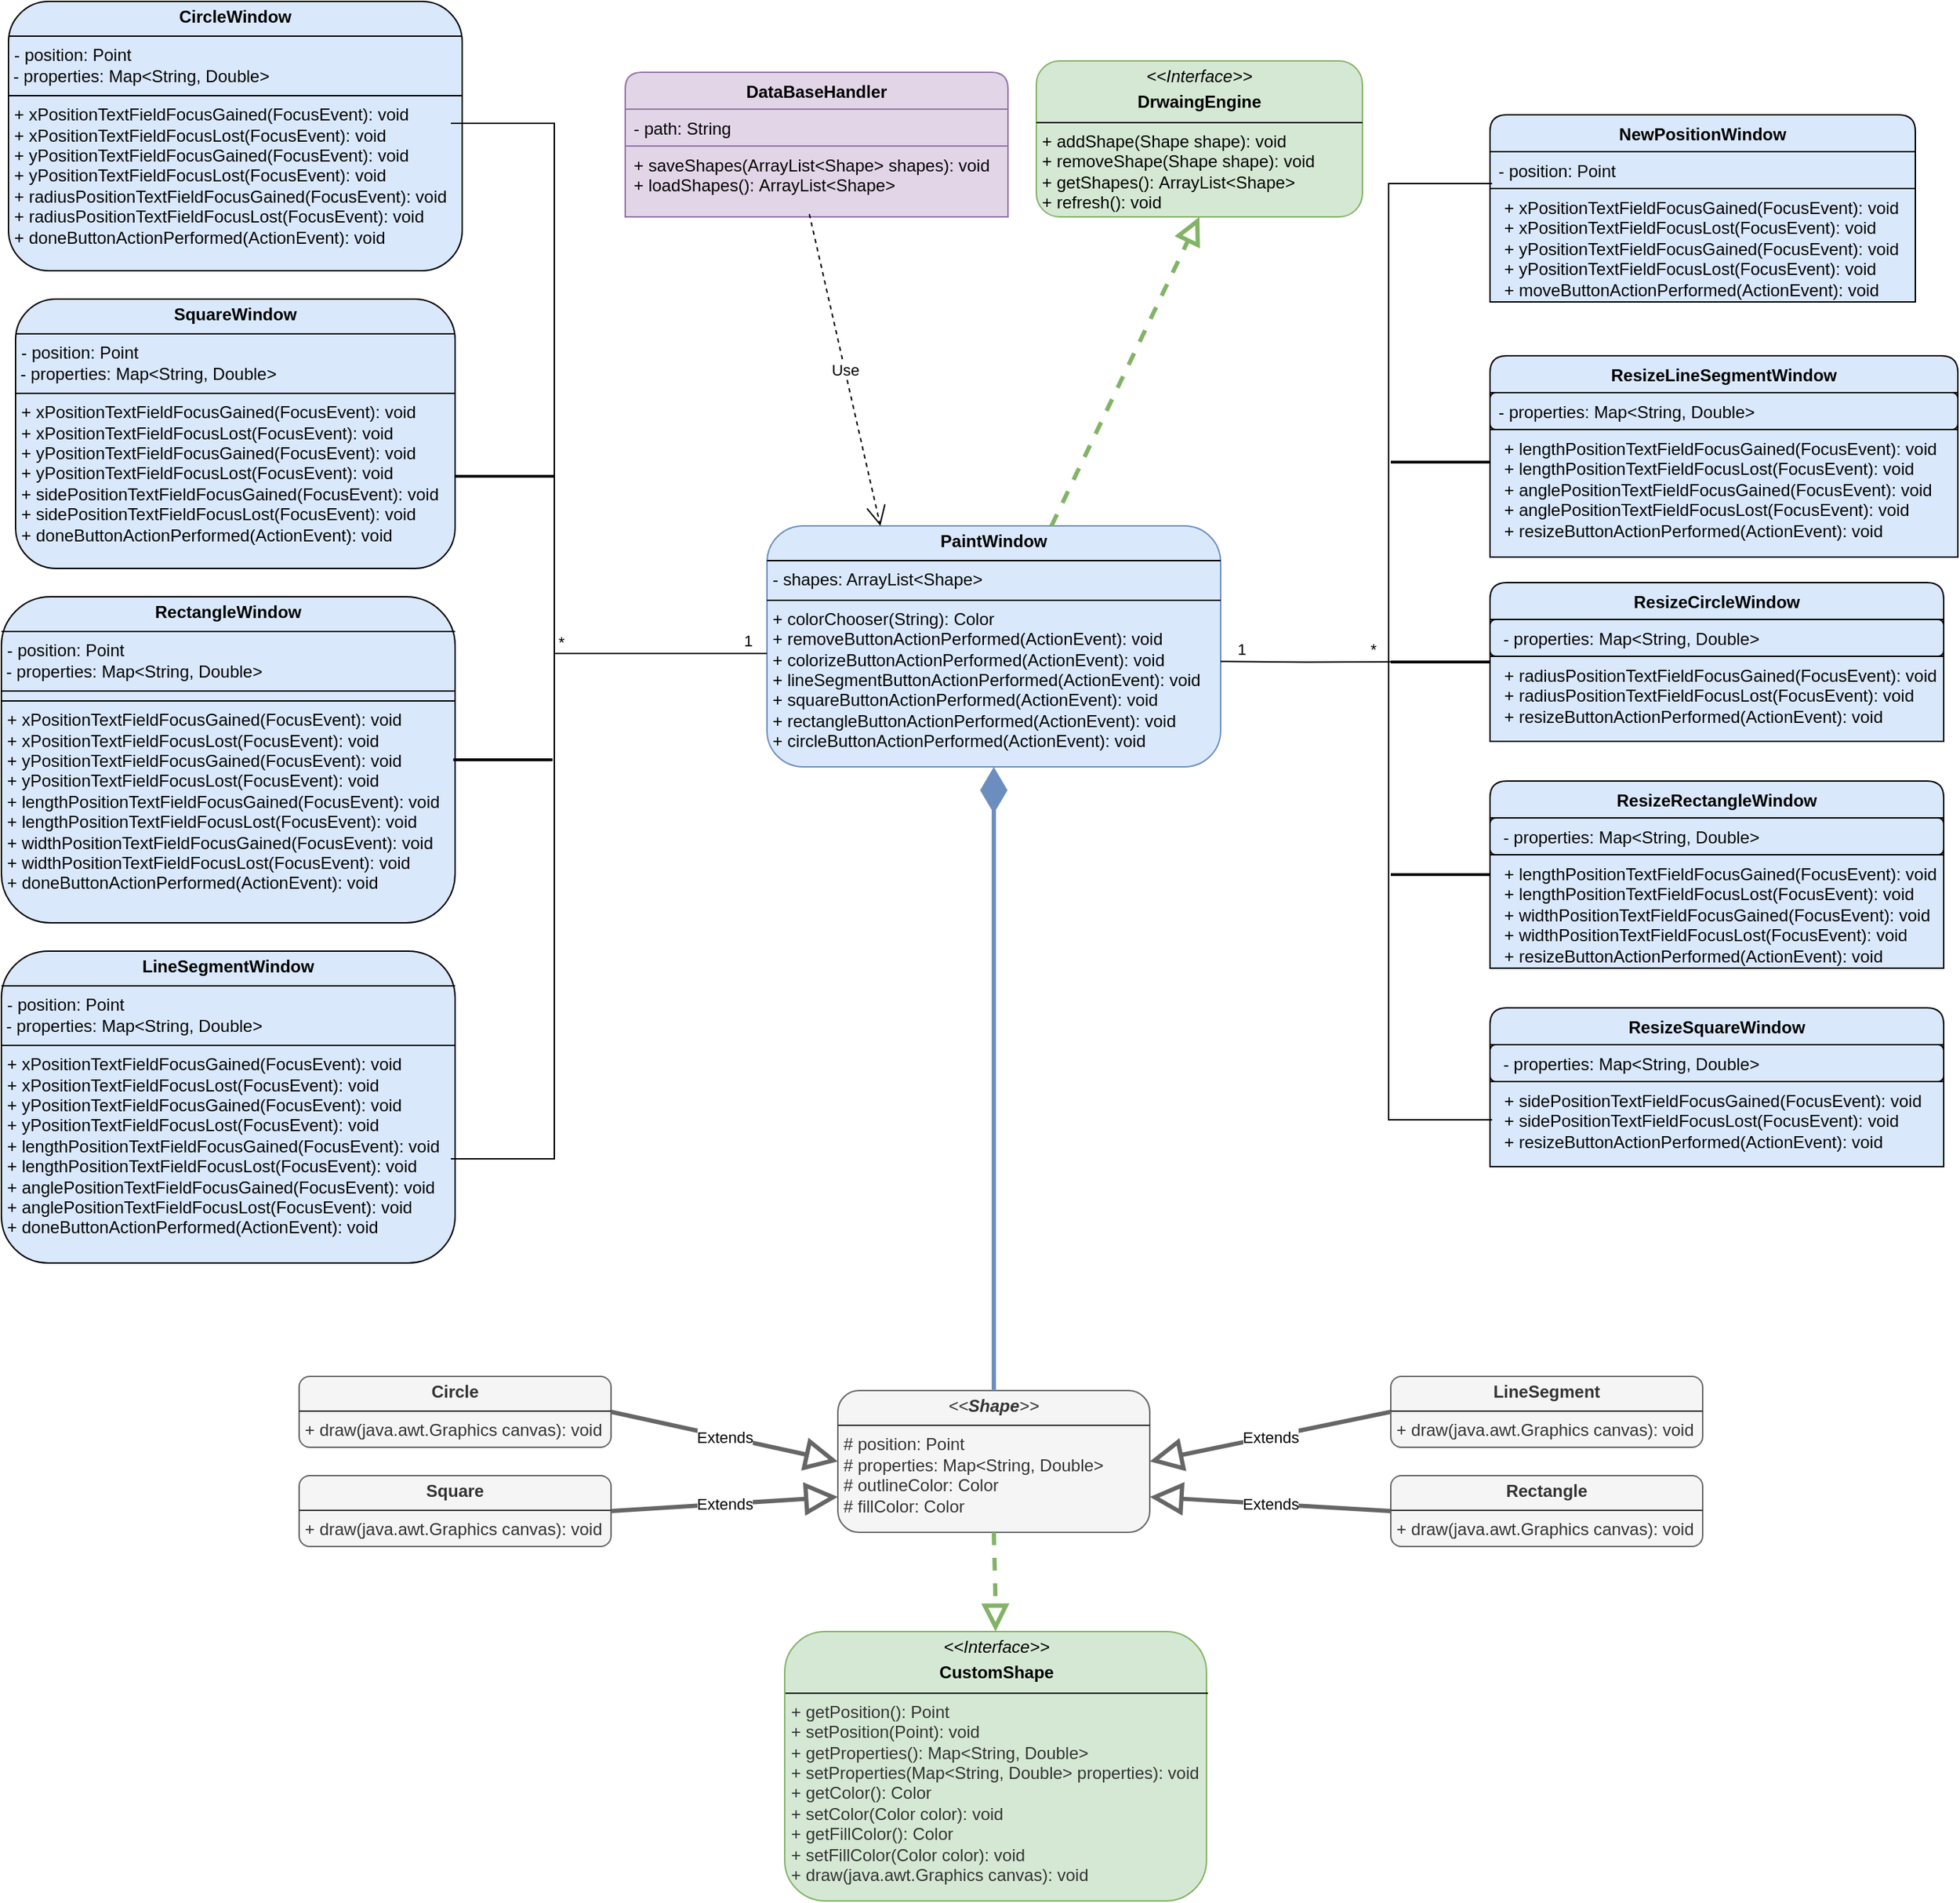 <mxfile version="24.8.4">
  <diagram name="Page-1" id="9iZ3SXlNNRDpOcdkEF7I">
    <mxGraphModel dx="3783" dy="4860" grid="1" gridSize="10" guides="1" tooltips="1" connect="1" arrows="1" fold="1" page="1" pageScale="1" pageWidth="850" pageHeight="1100" math="0" shadow="0">
      <root>
        <mxCell id="0" />
        <mxCell id="1" parent="0" />
        <mxCell id="r4TtCCO1qMHGQnfLf3UD-1" value="&lt;p style=&quot;margin:0px;margin-top:4px;text-align:center;&quot;&gt;&lt;b&gt;LineSegment&lt;/b&gt;&lt;/p&gt;&lt;hr size=&quot;1&quot; style=&quot;border-style:solid;&quot;&gt;&lt;p style=&quot;margin:0px;margin-left:4px;&quot;&gt;&lt;/p&gt;&lt;p style=&quot;margin:0px;margin-left:4px;&quot;&gt;+ draw(java.awt.Graphics c&lt;span style=&quot;background-color: initial;&quot;&gt;anvas): void&lt;/span&gt;&lt;/p&gt;" style="verticalAlign=top;align=left;overflow=fill;html=1;whiteSpace=wrap;rounded=1;fillColor=#f5f5f5;strokeColor=#666666;fontColor=#333333;" parent="1" vertex="1">
          <mxGeometry x="720" y="-1560" width="220" height="50" as="geometry" />
        </mxCell>
        <mxCell id="r4TtCCO1qMHGQnfLf3UD-3" value="&lt;p style=&quot;margin:0px;margin-top:4px;text-align:center;&quot;&gt;&lt;i&gt;&amp;lt;&amp;lt;Interface&lt;/i&gt;&lt;i&gt;&amp;gt;&amp;gt;&lt;/i&gt;&lt;/p&gt;&lt;p style=&quot;margin:0px;margin-top:4px;text-align:center;&quot;&gt;&lt;b&gt;DrwaingEngine&lt;/b&gt;&lt;i&gt;&lt;/i&gt;&lt;/p&gt;&lt;hr size=&quot;1&quot; style=&quot;border-style:solid;&quot;&gt;&lt;p style=&quot;margin:0px;margin-left:4px;&quot;&gt;+ addShape(Shape shape): void&lt;br&gt;+ removeShape(Shape shape): void&lt;/p&gt;&lt;p style=&quot;margin:0px;margin-left:4px;&quot;&gt;+ getShapes():&amp;nbsp;&lt;span style=&quot;background-color: initial;&quot;&gt;ArrayList&amp;lt;Shape&amp;gt;&lt;/span&gt;&lt;/p&gt;&lt;p style=&quot;margin:0px;margin-left:4px;&quot;&gt;+ refresh(&lt;span style=&quot;background-color: initial;&quot;&gt;): void&lt;/span&gt;&lt;/p&gt;" style="verticalAlign=top;align=left;overflow=fill;html=1;whiteSpace=wrap;rounded=1;glass=0;shadow=0;fillColor=#d5e8d4;strokeColor=#82b366;fillStyle=auto;" parent="1" vertex="1">
          <mxGeometry x="470" y="-2488" width="230" height="110" as="geometry" />
        </mxCell>
        <mxCell id="r4TtCCO1qMHGQnfLf3UD-7" value="&lt;p style=&quot;margin:0px;margin-top:4px;text-align:center;&quot;&gt;&lt;b&gt;Rectangle&lt;/b&gt;&lt;/p&gt;&lt;hr size=&quot;1&quot; style=&quot;border-style:solid;&quot;&gt;&lt;p style=&quot;margin:0px;margin-left:4px;&quot;&gt;+ draw(java.awt.Graphics c&lt;span style=&quot;background-color: initial;&quot;&gt;anvas): void&lt;/span&gt;&lt;/p&gt;&lt;p style=&quot;margin:0px;margin-left:4px;&quot;&gt;&lt;br&gt;&lt;/p&gt;" style="verticalAlign=top;align=left;overflow=fill;html=1;whiteSpace=wrap;rounded=1;fillColor=#f5f5f5;strokeColor=#666666;fontColor=#333333;" parent="1" vertex="1">
          <mxGeometry x="720" y="-1490" width="220" height="50" as="geometry" />
        </mxCell>
        <mxCell id="r4TtCCO1qMHGQnfLf3UD-8" value="&lt;p style=&quot;margin:0px;margin-top:4px;text-align:center;&quot;&gt;&lt;b&gt;Square&lt;/b&gt;&lt;/p&gt;&lt;hr size=&quot;1&quot; style=&quot;border-style:solid;&quot;&gt;&lt;p style=&quot;margin:0px;margin-left:4px;&quot;&gt;&lt;/p&gt;&lt;p style=&quot;margin:0px;margin-left:4px;&quot;&gt;+ draw(java.awt.Graphics c&lt;span style=&quot;background-color: initial;&quot;&gt;anvas): void&lt;/span&gt;&lt;/p&gt;" style="verticalAlign=top;align=left;overflow=fill;html=1;whiteSpace=wrap;rounded=1;fillColor=#f5f5f5;strokeColor=#666666;fontColor=#333333;" parent="1" vertex="1">
          <mxGeometry x="-50" y="-1490" width="220" height="50" as="geometry" />
        </mxCell>
        <mxCell id="r4TtCCO1qMHGQnfLf3UD-9" value="&lt;p style=&quot;margin:0px;margin-top:4px;text-align:center;&quot;&gt;&lt;b&gt;Circle&lt;/b&gt;&lt;/p&gt;&lt;hr size=&quot;1&quot; style=&quot;border-style:solid;&quot;&gt;&lt;p style=&quot;margin:0px;margin-left:4px;&quot;&gt;+ draw(java.awt.Graphics c&lt;span style=&quot;background-color: initial;&quot;&gt;anvas): void&lt;/span&gt;&lt;/p&gt;" style="verticalAlign=top;align=left;overflow=fill;html=1;whiteSpace=wrap;rounded=1;fillColor=#f5f5f5;strokeColor=#666666;fontColor=#333333;" parent="1" vertex="1">
          <mxGeometry x="-50" y="-1560" width="220" height="50" as="geometry" />
        </mxCell>
        <mxCell id="r4TtCCO1qMHGQnfLf3UD-10" value="&lt;p style=&quot;margin:0px;margin-top:4px;text-align:center;&quot;&gt;&lt;i&gt;&amp;lt;&amp;lt;&lt;/i&gt;&lt;i&gt;&lt;b&gt;Shape&lt;/b&gt;&lt;/i&gt;&lt;i&gt;&amp;gt;&amp;gt;&lt;/i&gt;&lt;br&gt;&lt;/p&gt;&lt;hr size=&quot;1&quot; style=&quot;border-style:solid;&quot;&gt;&lt;p style=&quot;margin: 0px 0px 0px 4px;&quot;&gt;# position: Point&lt;br&gt;# properties: Map&amp;lt;String, Double&amp;gt;&lt;/p&gt;&lt;p style=&quot;margin: 0px 0px 0px 4px;&quot;&gt;# outlineColor: Color&lt;/p&gt;&lt;p style=&quot;margin: 0px 0px 0px 4px;&quot;&gt;# fillColor: Color&lt;/p&gt;" style="verticalAlign=top;align=left;overflow=fill;html=1;whiteSpace=wrap;rounded=1;fillColor=#f5f5f5;strokeColor=#666666;fontColor=#333333;" parent="1" vertex="1">
          <mxGeometry x="330" y="-1550" width="220" height="100" as="geometry" />
        </mxCell>
        <mxCell id="r4TtCCO1qMHGQnfLf3UD-20" value="Extends" style="endArrow=block;endSize=16;endFill=0;html=1;rounded=0;exitX=1;exitY=0.5;exitDx=0;exitDy=0;entryX=0;entryY=0.5;entryDx=0;entryDy=0;fillColor=#f5f5f5;strokeColor=#666666;curved=0;strokeWidth=3;" parent="1" source="r4TtCCO1qMHGQnfLf3UD-9" target="r4TtCCO1qMHGQnfLf3UD-10" edge="1">
          <mxGeometry width="160" relative="1" as="geometry">
            <mxPoint x="140" y="-1281" as="sourcePoint" />
            <mxPoint x="300" y="-1281" as="targetPoint" />
          </mxGeometry>
        </mxCell>
        <mxCell id="r4TtCCO1qMHGQnfLf3UD-21" value="Extends" style="endArrow=block;endSize=16;endFill=0;html=1;rounded=0;exitX=0;exitY=0.5;exitDx=0;exitDy=0;entryX=1;entryY=0.5;entryDx=0;entryDy=0;fillColor=#f5f5f5;strokeColor=#666666;curved=0;strokeWidth=3;" parent="1" source="r4TtCCO1qMHGQnfLf3UD-1" target="r4TtCCO1qMHGQnfLf3UD-10" edge="1">
          <mxGeometry width="160" relative="1" as="geometry">
            <mxPoint x="600" y="-1270" as="sourcePoint" />
            <mxPoint x="760" y="-1270" as="targetPoint" />
          </mxGeometry>
        </mxCell>
        <mxCell id="r4TtCCO1qMHGQnfLf3UD-22" value="Extends" style="endArrow=block;endSize=16;endFill=0;html=1;rounded=0;exitX=0;exitY=0.5;exitDx=0;exitDy=0;entryX=1;entryY=0.75;entryDx=0;entryDy=0;fillColor=#f5f5f5;strokeColor=#666666;curved=0;strokeWidth=3;" parent="1" source="r4TtCCO1qMHGQnfLf3UD-7" target="r4TtCCO1qMHGQnfLf3UD-10" edge="1">
          <mxGeometry width="160" relative="1" as="geometry">
            <mxPoint x="470" y="-1260" as="sourcePoint" />
            <mxPoint x="630" y="-1260" as="targetPoint" />
          </mxGeometry>
        </mxCell>
        <mxCell id="r4TtCCO1qMHGQnfLf3UD-23" value="Extends" style="endArrow=block;endSize=16;endFill=0;html=1;rounded=0;exitX=1;exitY=0.5;exitDx=0;exitDy=0;entryX=0;entryY=0.75;entryDx=0;entryDy=0;fillColor=#f5f5f5;strokeColor=#666666;curved=0;strokeWidth=3;" parent="1" source="r4TtCCO1qMHGQnfLf3UD-8" target="r4TtCCO1qMHGQnfLf3UD-10" edge="1">
          <mxGeometry width="160" relative="1" as="geometry">
            <mxPoint x="310" y="-1270" as="sourcePoint" />
            <mxPoint x="470" y="-1270" as="targetPoint" />
          </mxGeometry>
        </mxCell>
        <mxCell id="r4TtCCO1qMHGQnfLf3UD-29" value="" style="endArrow=diamondThin;endFill=1;endSize=24;html=1;rounded=0;exitX=0.5;exitY=0;exitDx=0;exitDy=0;fillColor=#dae8fc;strokeColor=#6c8ebf;strokeWidth=3;" parent="1" source="r4TtCCO1qMHGQnfLf3UD-10" edge="1">
          <mxGeometry width="160" relative="1" as="geometry">
            <mxPoint x="250" y="-1960" as="sourcePoint" />
            <mxPoint x="440" y="-1990" as="targetPoint" />
          </mxGeometry>
        </mxCell>
        <mxCell id="r4TtCCO1qMHGQnfLf3UD-34" value="&lt;p style=&quot;margin:0px;margin-top:4px;text-align:center;&quot;&gt;&lt;b&gt;CircleWindow&lt;/b&gt;&lt;/p&gt;&lt;hr size=&quot;1&quot; style=&quot;border-style:solid;&quot;&gt;&lt;p style=&quot;margin:0px;margin-left:4px;&quot;&gt;- position: Point&lt;/p&gt;&lt;div&gt;&lt;span style=&quot;background-color: initial;&quot;&gt;&amp;nbsp;- properties: Map&amp;lt;String, Double&amp;gt;&lt;/span&gt;&lt;/div&gt;&lt;hr size=&quot;1&quot; style=&quot;border-style:solid;&quot;&gt;&lt;p style=&quot;margin:0px;margin-left:4px;&quot;&gt;+ xPositionTextFieldFocusGained(&lt;span style=&quot;background-color: initial;&quot;&gt;FocusEvent&lt;/span&gt;&lt;span style=&quot;background-color: initial;&quot;&gt;): void&lt;/span&gt;&lt;/p&gt;&lt;p style=&quot;margin:0px;margin-left:4px;&quot;&gt;+ xPositionTextFieldFocusLost(&lt;span style=&quot;background-color: initial;&quot;&gt;FocusEvent&lt;/span&gt;&lt;span style=&quot;background-color: initial;&quot;&gt;): void&lt;/span&gt;&lt;span style=&quot;background-color: initial;&quot;&gt;&lt;/span&gt;&lt;/p&gt;&lt;p style=&quot;margin:0px;margin-left:4px;&quot;&gt;+ yPositionTextFieldFocusGained(&lt;span style=&quot;background-color: initial;&quot;&gt;FocusEvent&lt;/span&gt;&lt;span style=&quot;background-color: initial;&quot;&gt;): void&lt;/span&gt;&lt;span style=&quot;background-color: initial;&quot;&gt;&lt;/span&gt;&lt;/p&gt;&lt;p style=&quot;margin:0px;margin-left:4px;&quot;&gt;+ yPositionTextFieldFocusLost(&lt;span style=&quot;background-color: initial;&quot;&gt;FocusEvent&lt;/span&gt;&lt;span style=&quot;background-color: initial;&quot;&gt;): void&lt;/span&gt;&lt;span style=&quot;background-color: initial;&quot;&gt;&lt;/span&gt;&lt;/p&gt;&lt;p style=&quot;margin:0px;margin-left:4px;&quot;&gt;+ radiusPositionTextFieldFocusGained(&lt;span style=&quot;background-color: initial;&quot;&gt;FocusEvent&lt;/span&gt;&lt;span style=&quot;background-color: initial;&quot;&gt;): void&lt;/span&gt;&lt;span style=&quot;background-color: initial;&quot;&gt;&lt;/span&gt;&lt;/p&gt;&lt;p style=&quot;margin:0px;margin-left:4px;&quot;&gt;+ radiusPositionTextFieldFocusLost(&lt;span style=&quot;background-color: initial;&quot;&gt;FocusEvent&lt;/span&gt;&lt;span style=&quot;background-color: initial;&quot;&gt;): void&lt;/span&gt;&lt;span style=&quot;background-color: initial;&quot;&gt;&lt;/span&gt;&lt;/p&gt;&lt;p style=&quot;margin:0px;margin-left:4px;&quot;&gt;+ doneButtonActionPerformed(ActionEvent): void&lt;span style=&quot;background-color: initial;&quot;&gt;&lt;/span&gt;&lt;/p&gt;" style="verticalAlign=top;align=left;overflow=fill;html=1;whiteSpace=wrap;rounded=1;fillColor=#dae8fc;strokeColor=default;" parent="1" vertex="1">
          <mxGeometry x="-255" y="-2530" width="320" height="190" as="geometry" />
        </mxCell>
        <mxCell id="r4TtCCO1qMHGQnfLf3UD-35" value="&lt;p style=&quot;margin:0px;margin-top:4px;text-align:center;&quot;&gt;&lt;b&gt;SquareWindow&lt;/b&gt;&lt;/p&gt;&lt;hr size=&quot;1&quot; style=&quot;border-style:solid;&quot;&gt;&lt;p style=&quot;margin: 0px 0px 0px 4px;&quot;&gt;- position: Point&lt;/p&gt;&lt;div&gt;&lt;span style=&quot;background-color: initial;&quot;&gt;&amp;nbsp;- properties: Map&amp;lt;String, Double&amp;gt;&lt;/span&gt;&lt;/div&gt;&lt;hr style=&quot;border-style: solid;&quot; size=&quot;1&quot;&gt;&lt;p style=&quot;margin: 0px 0px 0px 4px;&quot;&gt;+ xPositionTextFieldFocusGained(&lt;span style=&quot;background-color: initial;&quot;&gt;FocusEvent&lt;/span&gt;&lt;span style=&quot;background-color: initial;&quot;&gt;): void&lt;/span&gt;&lt;/p&gt;&lt;p style=&quot;margin: 0px 0px 0px 4px;&quot;&gt;+ xPositionTextFieldFocusLost(&lt;span style=&quot;background-color: initial;&quot;&gt;FocusEvent&lt;/span&gt;&lt;span style=&quot;background-color: initial;&quot;&gt;): void&lt;/span&gt;&lt;span style=&quot;background-color: initial;&quot;&gt;&lt;/span&gt;&lt;/p&gt;&lt;p style=&quot;margin: 0px 0px 0px 4px;&quot;&gt;+ yPositionTextFieldFocusGained(&lt;span style=&quot;background-color: initial;&quot;&gt;FocusEvent&lt;/span&gt;&lt;span style=&quot;background-color: initial;&quot;&gt;): void&lt;/span&gt;&lt;span style=&quot;background-color: initial;&quot;&gt;&lt;/span&gt;&lt;/p&gt;&lt;p style=&quot;margin: 0px 0px 0px 4px;&quot;&gt;+ yPositionTextFieldFocusLost(&lt;span style=&quot;background-color: initial;&quot;&gt;FocusEvent&lt;/span&gt;&lt;span style=&quot;background-color: initial;&quot;&gt;): void&lt;/span&gt;&lt;span style=&quot;background-color: initial;&quot;&gt;&lt;/span&gt;&lt;/p&gt;&lt;p style=&quot;margin: 0px 0px 0px 4px;&quot;&gt;+ sidePositionTextFieldFocusGained(&lt;span style=&quot;background-color: initial;&quot;&gt;FocusEvent&lt;/span&gt;&lt;span style=&quot;background-color: initial;&quot;&gt;): void&lt;/span&gt;&lt;span style=&quot;background-color: initial;&quot;&gt;&lt;/span&gt;&lt;/p&gt;&lt;p style=&quot;margin: 0px 0px 0px 4px;&quot;&gt;+ sidePositionTextFieldFocusLost(&lt;span style=&quot;background-color: initial;&quot;&gt;FocusEvent&lt;/span&gt;&lt;span style=&quot;background-color: initial;&quot;&gt;): void&lt;/span&gt;&lt;/p&gt;&lt;p style=&quot;margin: 0px 0px 0px 4px;&quot;&gt;&lt;span style=&quot;background-color: initial;&quot;&gt;+ doneButtonActionPerformed(ActionEvent): void&lt;/span&gt;&lt;/p&gt;" style="verticalAlign=top;align=left;overflow=fill;html=1;whiteSpace=wrap;rounded=1;fillColor=#dae8fc;strokeColor=default;" parent="1" vertex="1">
          <mxGeometry x="-250" y="-2320" width="310" height="190" as="geometry" />
        </mxCell>
        <mxCell id="r4TtCCO1qMHGQnfLf3UD-37" value="&lt;p style=&quot;margin:0px;margin-top:4px;text-align:center;&quot;&gt;&lt;b&gt;RectangleWindow&lt;/b&gt;&lt;/p&gt;&lt;hr size=&quot;1&quot; style=&quot;border-style:solid;&quot;&gt;&lt;p style=&quot;margin: 0px 0px 0px 4px;&quot;&gt;- position: Point&lt;/p&gt;&lt;div&gt;&lt;span style=&quot;background-color: initial;&quot;&gt;&amp;nbsp;- properties: Map&amp;lt;String, Double&amp;gt;&lt;/span&gt;&lt;/div&gt;&lt;hr size=&quot;1&quot; style=&quot;border-style:solid;&quot;&gt;&lt;hr style=&quot;border-style: solid;&quot; size=&quot;1&quot;&gt;&lt;p style=&quot;margin: 0px 0px 0px 4px;&quot;&gt;+ xPositionTextFieldFocusGained(&lt;span style=&quot;background-color: initial;&quot;&gt;FocusEvent&lt;/span&gt;&lt;span style=&quot;background-color: initial;&quot;&gt;): void&lt;/span&gt;&lt;/p&gt;&lt;p style=&quot;margin: 0px 0px 0px 4px;&quot;&gt;+ xPositionTextFieldFocusLost(&lt;span style=&quot;background-color: initial;&quot;&gt;FocusEvent&lt;/span&gt;&lt;span style=&quot;background-color: initial;&quot;&gt;): void&lt;/span&gt;&lt;span style=&quot;background-color: initial;&quot;&gt;&lt;/span&gt;&lt;/p&gt;&lt;p style=&quot;margin: 0px 0px 0px 4px;&quot;&gt;+ yPositionTextFieldFocusGained(&lt;span style=&quot;background-color: initial;&quot;&gt;FocusEvent&lt;/span&gt;&lt;span style=&quot;background-color: initial;&quot;&gt;): void&lt;/span&gt;&lt;span style=&quot;background-color: initial;&quot;&gt;&lt;/span&gt;&lt;/p&gt;&lt;p style=&quot;margin: 0px 0px 0px 4px;&quot;&gt;+ yPositionTextFieldFocusLost(&lt;span style=&quot;background-color: initial;&quot;&gt;FocusEvent&lt;/span&gt;&lt;span style=&quot;background-color: initial;&quot;&gt;): void&lt;/span&gt;&lt;span style=&quot;background-color: initial;&quot;&gt;&lt;/span&gt;&lt;/p&gt;&lt;p style=&quot;margin: 0px 0px 0px 4px;&quot;&gt;+ lengthPositionTextFieldFocusGained(&lt;span style=&quot;background-color: initial;&quot;&gt;FocusEvent&lt;/span&gt;&lt;span style=&quot;background-color: initial;&quot;&gt;): void&lt;/span&gt;&lt;span style=&quot;background-color: initial;&quot;&gt;&lt;/span&gt;&lt;/p&gt;&lt;p style=&quot;margin: 0px 0px 0px 4px;&quot;&gt;+ lengthPositionTextFieldFocusLost(&lt;span style=&quot;background-color: initial;&quot;&gt;FocusEvent&lt;/span&gt;&lt;span style=&quot;background-color: initial;&quot;&gt;): void&lt;/span&gt;&lt;/p&gt;&lt;p style=&quot;margin: 0px 0px 0px 4px;&quot;&gt;+ widthPositionTextFieldFocusGained(&lt;span style=&quot;background-color: initial;&quot;&gt;FocusEvent&lt;/span&gt;&lt;span style=&quot;background-color: initial;&quot;&gt;): void&lt;/span&gt;&lt;span style=&quot;background-color: initial;&quot;&gt;&lt;/span&gt;&lt;/p&gt;&lt;p style=&quot;margin: 0px 0px 0px 4px;&quot;&gt;+ widthPositionTextFieldFocusLost(&lt;span style=&quot;background-color: initial;&quot;&gt;FocusEvent&lt;/span&gt;&lt;span style=&quot;background-color: initial;&quot;&gt;): void&lt;/span&gt;&lt;/p&gt;&lt;p style=&quot;margin: 0px 0px 0px 4px;&quot;&gt;+ doneButtonActionPerformed(ActionEvent): void&lt;/p&gt;" style="verticalAlign=top;align=left;overflow=fill;html=1;whiteSpace=wrap;rounded=1;fillColor=#dae8fc;strokeColor=default;" parent="1" vertex="1">
          <mxGeometry x="-260" y="-2110" width="320" height="230" as="geometry" />
        </mxCell>
        <mxCell id="r4TtCCO1qMHGQnfLf3UD-38" value="&lt;p style=&quot;margin:0px;margin-top:4px;text-align:center;&quot;&gt;&lt;b&gt;LineSegmentWindow&lt;/b&gt;&lt;/p&gt;&lt;hr size=&quot;1&quot; style=&quot;border-style:solid;&quot;&gt;&lt;p style=&quot;margin: 0px 0px 0px 4px;&quot;&gt;- position: Point&lt;/p&gt;&lt;div&gt;&lt;span style=&quot;background-color: initial;&quot;&gt;&amp;nbsp;- properties: Map&amp;lt;String, Double&amp;gt;&lt;/span&gt;&lt;/div&gt;&lt;hr style=&quot;border-style: solid;&quot; size=&quot;1&quot;&gt;&lt;p style=&quot;margin: 0px 0px 0px 4px;&quot;&gt;+ xPositionTextFieldFocusGained(&lt;span style=&quot;background-color: initial;&quot;&gt;FocusEvent&lt;/span&gt;&lt;span style=&quot;background-color: initial;&quot;&gt;): void&lt;/span&gt;&lt;/p&gt;&lt;p style=&quot;margin: 0px 0px 0px 4px;&quot;&gt;+ xPositionTextFieldFocusLost(&lt;span style=&quot;background-color: initial;&quot;&gt;FocusEvent&lt;/span&gt;&lt;span style=&quot;background-color: initial;&quot;&gt;): void&lt;/span&gt;&lt;span style=&quot;background-color: initial;&quot;&gt;&lt;/span&gt;&lt;/p&gt;&lt;p style=&quot;margin: 0px 0px 0px 4px;&quot;&gt;+ yPositionTextFieldFocusGained(&lt;span style=&quot;background-color: initial;&quot;&gt;FocusEvent&lt;/span&gt;&lt;span style=&quot;background-color: initial;&quot;&gt;): void&lt;/span&gt;&lt;span style=&quot;background-color: initial;&quot;&gt;&lt;/span&gt;&lt;/p&gt;&lt;p style=&quot;margin: 0px 0px 0px 4px;&quot;&gt;+ yPositionTextFieldFocusLost(&lt;span style=&quot;background-color: initial;&quot;&gt;FocusEvent&lt;/span&gt;&lt;span style=&quot;background-color: initial;&quot;&gt;): void&lt;/span&gt;&lt;span style=&quot;background-color: initial;&quot;&gt;&lt;/span&gt;&lt;/p&gt;&lt;p style=&quot;margin: 0px 0px 0px 4px;&quot;&gt;+ lengthPositionTextFieldFocusGained(&lt;span style=&quot;background-color: initial;&quot;&gt;FocusEvent&lt;/span&gt;&lt;span style=&quot;background-color: initial;&quot;&gt;): void&lt;/span&gt;&lt;span style=&quot;background-color: initial;&quot;&gt;&lt;/span&gt;&lt;/p&gt;&lt;p style=&quot;margin: 0px 0px 0px 4px;&quot;&gt;+ lengthPositionTextFieldFocusLost(&lt;span style=&quot;background-color: initial;&quot;&gt;FocusEvent&lt;/span&gt;&lt;span style=&quot;background-color: initial;&quot;&gt;): void&lt;/span&gt;&lt;/p&gt;&lt;p style=&quot;margin: 0px 0px 0px 4px;&quot;&gt;+ anglePositionTextFieldFocusGained(&lt;span style=&quot;background-color: initial;&quot;&gt;FocusEvent&lt;/span&gt;&lt;span style=&quot;background-color: initial;&quot;&gt;): void&lt;/span&gt;&lt;span style=&quot;background-color: initial;&quot;&gt;&lt;/span&gt;&lt;/p&gt;&lt;p style=&quot;margin: 0px 0px 0px 4px;&quot;&gt;+ anglePositionTextFieldFocusLost(&lt;span style=&quot;background-color: initial;&quot;&gt;FocusEvent&lt;/span&gt;&lt;span style=&quot;background-color: initial;&quot;&gt;): void&lt;/span&gt;&lt;/p&gt;&lt;p style=&quot;margin: 0px 0px 0px 4px;&quot;&gt;+ doneButtonActionPerformed(ActionEvent): void&lt;span style=&quot;background-color: initial;&quot;&gt;&lt;/span&gt;&lt;/p&gt;" style="verticalAlign=top;align=left;overflow=fill;html=1;whiteSpace=wrap;rounded=1;fillColor=#dae8fc;strokeColor=default;" parent="1" vertex="1">
          <mxGeometry x="-260" y="-1860" width="320" height="220" as="geometry" />
        </mxCell>
        <mxCell id="r4TtCCO1qMHGQnfLf3UD-39" value="&lt;p style=&quot;margin:0px;margin-top:4px;text-align:center;&quot;&gt;&lt;b&gt;PaintWindow&lt;/b&gt;&lt;/p&gt;&lt;hr size=&quot;1&quot; style=&quot;border-style:solid;&quot;&gt;&lt;p style=&quot;margin:0px;margin-left:4px;&quot;&gt;- shapes: ArrayList&amp;lt;Shape&amp;gt;&lt;/p&gt;&lt;hr size=&quot;1&quot; style=&quot;border-style:solid;&quot;&gt;&lt;p style=&quot;margin:0px;margin-left:4px;&quot;&gt;+ colorChooser(String): Color&lt;/p&gt;&lt;p style=&quot;margin:0px;margin-left:4px;&quot;&gt;+ removeButtonActionPerformed(ActionEvent): void&lt;/p&gt;&lt;p style=&quot;margin:0px;margin-left:4px;&quot;&gt;+ colorize&lt;span style=&quot;background-color: initial;&quot;&gt;Button&lt;/span&gt;&lt;span style=&quot;background-color: initial;&quot;&gt;ActionPerformed(ActionEvent): void&lt;/span&gt;&lt;/p&gt;&lt;p style=&quot;margin:0px;margin-left:4px;&quot;&gt;+ lineSegment&lt;span style=&quot;background-color: initial;&quot;&gt;Button&lt;/span&gt;&lt;span style=&quot;background-color: initial;&quot;&gt;ActionPerformed(ActionEvent): void&lt;/span&gt;&lt;/p&gt;&lt;p style=&quot;margin:0px;margin-left:4px;&quot;&gt;+ square&lt;span style=&quot;background-color: initial;&quot;&gt;Button&lt;/span&gt;&lt;span style=&quot;background-color: initial;&quot;&gt;ActionPerformed(ActionEvent): void&lt;/span&gt;&lt;/p&gt;&lt;p style=&quot;margin:0px;margin-left:4px;&quot;&gt;+ rectangle&lt;span style=&quot;background-color: initial;&quot;&gt;Button&lt;/span&gt;&lt;span style=&quot;background-color: initial;&quot;&gt;ActionPerformed(ActionEvent): void&lt;/span&gt;&lt;/p&gt;&lt;p style=&quot;margin:0px;margin-left:4px;&quot;&gt;+ circle&lt;span style=&quot;background-color: initial;&quot;&gt;Button&lt;/span&gt;&lt;span style=&quot;background-color: initial;&quot;&gt;ActionPerformed(ActionEvent): void&lt;/span&gt;&lt;/p&gt;" style="verticalAlign=top;align=left;overflow=fill;html=1;whiteSpace=wrap;rounded=1;fillColor=#dae8fc;strokeColor=#6c8ebf;" parent="1" vertex="1">
          <mxGeometry x="280" y="-2160" width="320" height="170" as="geometry" />
        </mxCell>
        <mxCell id="r4TtCCO1qMHGQnfLf3UD-40" value="" style="endArrow=block;dashed=1;endFill=0;endSize=12;html=1;rounded=0;entryX=0.5;entryY=1;entryDx=0;entryDy=0;fillColor=#d5e8d4;strokeColor=#82b366;strokeWidth=3;" parent="1" source="r4TtCCO1qMHGQnfLf3UD-39" target="r4TtCCO1qMHGQnfLf3UD-3" edge="1">
          <mxGeometry width="160" relative="1" as="geometry">
            <mxPoint x="440" y="-2310" as="sourcePoint" />
            <mxPoint x="440" y="-2220" as="targetPoint" />
          </mxGeometry>
        </mxCell>
        <mxCell id="YQp9yZE1nYrJ_WseYYlz-4" value="&lt;p style=&quot;margin:0px;margin-top:4px;text-align:center;&quot;&gt;&lt;i&gt;&amp;lt;&amp;lt;Interface&lt;/i&gt;&lt;i&gt;&amp;gt;&amp;gt;&lt;/i&gt;&lt;/p&gt;&lt;p style=&quot;margin:0px;margin-top:4px;text-align:center;&quot;&gt;&lt;b&gt;CustomShape&lt;/b&gt;&lt;i&gt;&lt;/i&gt;&lt;/p&gt;&lt;hr size=&quot;1&quot; style=&quot;border-style:solid;&quot;&gt;&lt;p style=&quot;color: rgb(51, 51, 51); margin: 0px 0px 0px 4px;&quot;&gt;+ getPosition(): Point&lt;/p&gt;&lt;p style=&quot;color: rgb(51, 51, 51); margin: 0px 0px 0px 4px;&quot;&gt;+ setPosition(&lt;span style=&quot;background-color: initial;&quot;&gt;Point&lt;/span&gt;&lt;span style=&quot;background-color: initial;&quot;&gt;): void&lt;/span&gt;&lt;/p&gt;&lt;p style=&quot;color: rgb(51, 51, 51); margin: 0px 0px 0px 4px;&quot;&gt;+ getProperties(): Map&amp;lt;String, Double&amp;gt;&lt;/p&gt;&lt;p style=&quot;color: rgb(51, 51, 51); margin: 0px 0px 0px 4px;&quot;&gt;+ setProperties(Map&amp;lt;String, Double&amp;gt; properties): void&lt;/p&gt;&lt;p style=&quot;color: rgb(51, 51, 51); margin: 0px 0px 0px 4px;&quot;&gt;+ getColor(): Color&lt;/p&gt;&lt;p style=&quot;color: rgb(51, 51, 51); margin: 0px 0px 0px 4px;&quot;&gt;+ setColor(Color color): void&lt;/p&gt;&lt;p style=&quot;color: rgb(51, 51, 51); margin: 0px 0px 0px 4px;&quot;&gt;+ getFillColor(): Color&lt;/p&gt;&lt;p style=&quot;color: rgb(51, 51, 51); margin: 0px 0px 0px 4px;&quot;&gt;+ setFillColor(Color color): void&lt;/p&gt;&lt;p style=&quot;color: rgb(51, 51, 51); margin: 0px 0px 0px 4px;&quot;&gt;+ draw(java.awt.Graphics c&lt;span style=&quot;background-color: initial;&quot;&gt;anvas): void&lt;/span&gt;&lt;/p&gt;" style="verticalAlign=top;align=left;overflow=fill;html=1;whiteSpace=wrap;rounded=1;glass=0;shadow=0;fillColor=#d5e8d4;strokeColor=#82b366;fillStyle=auto;" parent="1" vertex="1">
          <mxGeometry x="292.5" y="-1380" width="297.5" height="190" as="geometry" />
        </mxCell>
        <mxCell id="YQp9yZE1nYrJ_WseYYlz-6" value="" style="endArrow=block;dashed=1;endFill=0;endSize=12;html=1;rounded=0;fillColor=#d5e8d4;strokeColor=#82b366;curved=0;strokeWidth=3;exitX=0.5;exitY=1;exitDx=0;exitDy=0;entryX=0.5;entryY=0;entryDx=0;entryDy=0;" parent="1" source="r4TtCCO1qMHGQnfLf3UD-10" target="YQp9yZE1nYrJ_WseYYlz-4" edge="1">
          <mxGeometry width="160" relative="1" as="geometry">
            <mxPoint x="165" y="-1530" as="sourcePoint" />
            <mxPoint x="165" y="-1440" as="targetPoint" />
            <Array as="points">
              <mxPoint x="441" y="-1410" />
            </Array>
          </mxGeometry>
        </mxCell>
        <mxCell id="HZw74b8jUIhe463ZTAIf-1" value="DataBaseHandler" style="swimlane;fontStyle=1;align=center;verticalAlign=top;childLayout=stackLayout;horizontal=1;startSize=26;horizontalStack=0;resizeParent=1;resizeParentMax=0;resizeLast=0;collapsible=1;marginBottom=0;whiteSpace=wrap;html=1;rounded=1;fillColor=#e1d5e7;strokeColor=#9673a6;" vertex="1" parent="1">
          <mxGeometry x="180" y="-2480" width="270" height="102" as="geometry" />
        </mxCell>
        <mxCell id="HZw74b8jUIhe463ZTAIf-2" value="- path: String" style="text;strokeColor=#9673a6;fillColor=#e1d5e7;align=left;verticalAlign=top;spacingLeft=4;spacingRight=4;overflow=hidden;rotatable=0;points=[[0,0.5],[1,0.5]];portConstraint=eastwest;whiteSpace=wrap;html=1;rounded=0;" vertex="1" parent="HZw74b8jUIhe463ZTAIf-1">
          <mxGeometry y="26" width="270" height="26" as="geometry" />
        </mxCell>
        <mxCell id="HZw74b8jUIhe463ZTAIf-4" value="+ saveShapes(ArrayList&amp;lt;Shape&amp;gt; shapes): void&lt;div&gt;+ loadShapes():&amp;nbsp;&lt;span style=&quot;background-color: initial;&quot;&gt;ArrayList&amp;lt;Shape&amp;gt;&lt;/span&gt;&lt;span style=&quot;background-color: initial;&quot;&gt;&amp;nbsp;&lt;/span&gt;&lt;/div&gt;" style="text;strokeColor=#9673a6;fillColor=#e1d5e7;align=left;verticalAlign=top;spacingLeft=4;spacingRight=4;overflow=hidden;rotatable=0;points=[[0,0.5],[1,0.5]];portConstraint=eastwest;whiteSpace=wrap;html=1;rounded=0;" vertex="1" parent="HZw74b8jUIhe463ZTAIf-1">
          <mxGeometry y="52" width="270" height="50" as="geometry" />
        </mxCell>
        <mxCell id="HZw74b8jUIhe463ZTAIf-29" value="Use" style="endArrow=open;endSize=12;dashed=1;html=1;rounded=0;entryX=0.481;entryY=0.96;entryDx=0;entryDy=0;entryPerimeter=0;exitX=0.481;exitY=0.96;exitDx=0;exitDy=0;exitPerimeter=0;" edge="1" parent="HZw74b8jUIhe463ZTAIf-1" source="HZw74b8jUIhe463ZTAIf-4">
          <mxGeometry width="160" relative="1" as="geometry">
            <mxPoint x="340" y="320" as="sourcePoint" />
            <mxPoint x="180" y="320" as="targetPoint" />
          </mxGeometry>
        </mxCell>
        <mxCell id="HZw74b8jUIhe463ZTAIf-5" value="NewPositionWindow" style="swimlane;fontStyle=1;align=center;verticalAlign=top;childLayout=stackLayout;horizontal=1;startSize=26;horizontalStack=0;resizeParent=1;resizeParentMax=0;resizeLast=0;collapsible=1;marginBottom=0;whiteSpace=wrap;html=1;fillColor=#dae8fc;strokeColor=default;rounded=1;" vertex="1" parent="1">
          <mxGeometry x="790" y="-2450" width="300" height="132" as="geometry">
            <mxRectangle x="-600" y="-2190" width="150" height="30" as="alternateBounds" />
          </mxGeometry>
        </mxCell>
        <mxCell id="HZw74b8jUIhe463ZTAIf-6" value="- position: Point" style="text;strokeColor=default;fillColor=#dae8fc;align=left;verticalAlign=top;spacingLeft=4;spacingRight=4;overflow=hidden;rotatable=0;points=[[0,0.5],[1,0.5]];portConstraint=eastwest;whiteSpace=wrap;html=1;rounded=0;" vertex="1" parent="HZw74b8jUIhe463ZTAIf-5">
          <mxGeometry y="26" width="300" height="26" as="geometry" />
        </mxCell>
        <mxCell id="HZw74b8jUIhe463ZTAIf-8" value="&lt;p style=&quot;margin: 0px 0px 0px 4px;&quot;&gt;+ xPositionTextFieldFocusGained(&lt;span style=&quot;background-color: initial;&quot;&gt;FocusEvent&lt;/span&gt;&lt;span style=&quot;background-color: initial;&quot;&gt;): void&lt;/span&gt;&lt;/p&gt;&lt;p style=&quot;margin: 0px 0px 0px 4px;&quot;&gt;+ xPositionTextFieldFocusLost(&lt;span style=&quot;background-color: initial;&quot;&gt;FocusEvent&lt;/span&gt;&lt;span style=&quot;background-color: initial;&quot;&gt;): void&lt;/span&gt;&lt;span style=&quot;background-color: initial;&quot;&gt;&lt;/span&gt;&lt;/p&gt;&lt;p style=&quot;margin: 0px 0px 0px 4px;&quot;&gt;+ yPositionTextFieldFocusGained(&lt;span style=&quot;background-color: initial;&quot;&gt;FocusEvent&lt;/span&gt;&lt;span style=&quot;background-color: initial;&quot;&gt;): void&lt;/span&gt;&lt;span style=&quot;background-color: initial;&quot;&gt;&lt;/span&gt;&lt;/p&gt;&lt;p style=&quot;margin: 0px 0px 0px 4px;&quot;&gt;+ yPositionTextFieldFocusLost(&lt;span style=&quot;background-color: initial;&quot;&gt;FocusEvent&lt;/span&gt;&lt;span style=&quot;background-color: initial;&quot;&gt;): void&lt;/span&gt;&lt;/p&gt;&lt;p style=&quot;margin: 0px 0px 0px 4px;&quot;&gt;+ moveButtonActionPerformed(ActionEvent): void&lt;span style=&quot;background-color: initial;&quot;&gt;&lt;/span&gt;&lt;/p&gt;" style="text;strokeColor=default;fillColor=#dae8fc;align=left;verticalAlign=top;spacingLeft=4;spacingRight=4;overflow=hidden;rotatable=0;points=[[0,0.5],[1,0.5]];portConstraint=eastwest;whiteSpace=wrap;html=1;rounded=0;" vertex="1" parent="HZw74b8jUIhe463ZTAIf-5">
          <mxGeometry y="52" width="300" height="80" as="geometry" />
        </mxCell>
        <mxCell id="HZw74b8jUIhe463ZTAIf-9" value="ResizeSquareWindow" style="swimlane;fontStyle=1;align=center;verticalAlign=top;childLayout=stackLayout;horizontal=1;startSize=26;horizontalStack=0;resizeParent=1;resizeParentMax=0;resizeLast=0;collapsible=1;marginBottom=0;whiteSpace=wrap;html=1;fillColor=#dae8fc;strokeColor=default;rounded=1;" vertex="1" parent="1">
          <mxGeometry x="790" y="-1820" width="320" height="112" as="geometry" />
        </mxCell>
        <mxCell id="HZw74b8jUIhe463ZTAIf-10" value="&amp;nbsp;- properties: Map&amp;lt;String, Double&amp;gt;" style="text;strokeColor=default;fillColor=#dae8fc;align=left;verticalAlign=top;spacingLeft=4;spacingRight=4;overflow=hidden;rotatable=0;points=[[0,0.5],[1,0.5]];portConstraint=eastwest;whiteSpace=wrap;html=1;rounded=1;" vertex="1" parent="HZw74b8jUIhe463ZTAIf-9">
          <mxGeometry y="26" width="320" height="26" as="geometry" />
        </mxCell>
        <mxCell id="HZw74b8jUIhe463ZTAIf-12" value="&lt;p style=&quot;margin: 0px 0px 0px 4px;&quot;&gt;+ sidePositionTextFieldFocusGained(&lt;span style=&quot;background-color: initial;&quot;&gt;FocusEvent&lt;/span&gt;&lt;span style=&quot;background-color: initial;&quot;&gt;): void&lt;/span&gt;&lt;span style=&quot;background-color: initial;&quot;&gt;&lt;/span&gt;&lt;/p&gt;&lt;p style=&quot;margin: 0px 0px 0px 4px;&quot;&gt;+ sidePositionTextFieldFocusLost(&lt;span style=&quot;background-color: initial;&quot;&gt;FocusEvent&lt;/span&gt;&lt;span style=&quot;background-color: initial;&quot;&gt;): void&lt;/span&gt;&lt;/p&gt;&lt;p style=&quot;margin: 0px 0px 0px 4px;&quot;&gt;+ resizeButtonActionPerformed(ActionEvent): void&lt;/p&gt;" style="text;strokeColor=default;fillColor=#dae8fc;align=left;verticalAlign=top;spacingLeft=4;spacingRight=4;overflow=hidden;rotatable=0;points=[[0,0.5],[1,0.5]];portConstraint=eastwest;whiteSpace=wrap;html=1;rounded=0;" vertex="1" parent="HZw74b8jUIhe463ZTAIf-9">
          <mxGeometry y="52" width="320" height="60" as="geometry" />
        </mxCell>
        <mxCell id="HZw74b8jUIhe463ZTAIf-13" value="ResizeRectangleWindow" style="swimlane;fontStyle=1;align=center;verticalAlign=top;childLayout=stackLayout;horizontal=1;startSize=26;horizontalStack=0;resizeParent=1;resizeParentMax=0;resizeLast=0;collapsible=1;marginBottom=0;whiteSpace=wrap;html=1;fillColor=#dae8fc;strokeColor=default;rounded=1;" vertex="1" parent="1">
          <mxGeometry x="790" y="-1980" width="320" height="132" as="geometry" />
        </mxCell>
        <mxCell id="HZw74b8jUIhe463ZTAIf-14" value="&amp;nbsp;- properties: Map&amp;lt;String, Double&amp;gt;" style="text;strokeColor=default;fillColor=#dae8fc;align=left;verticalAlign=top;spacingLeft=4;spacingRight=4;overflow=hidden;rotatable=0;points=[[0,0.5],[1,0.5]];portConstraint=eastwest;whiteSpace=wrap;html=1;rounded=1;" vertex="1" parent="HZw74b8jUIhe463ZTAIf-13">
          <mxGeometry y="26" width="320" height="26" as="geometry" />
        </mxCell>
        <mxCell id="HZw74b8jUIhe463ZTAIf-16" value="&lt;p style=&quot;margin: 0px 0px 0px 4px;&quot;&gt;+ lengthPositionTextFieldFocusGained(&lt;span style=&quot;background-color: initial;&quot;&gt;FocusEvent&lt;/span&gt;&lt;span style=&quot;background-color: initial;&quot;&gt;): void&lt;/span&gt;&lt;span style=&quot;background-color: initial;&quot;&gt;&lt;/span&gt;&lt;/p&gt;&lt;p style=&quot;margin: 0px 0px 0px 4px;&quot;&gt;+ lengthPositionTextFieldFocusLost(&lt;span style=&quot;background-color: initial;&quot;&gt;FocusEvent&lt;/span&gt;&lt;span style=&quot;background-color: initial;&quot;&gt;): void&lt;/span&gt;&lt;/p&gt;&lt;p style=&quot;margin: 0px 0px 0px 4px;&quot;&gt;+ widthPositionTextFieldFocusGained(&lt;span style=&quot;background-color: initial;&quot;&gt;FocusEvent&lt;/span&gt;&lt;span style=&quot;background-color: initial;&quot;&gt;): void&lt;/span&gt;&lt;span style=&quot;background-color: initial;&quot;&gt;&lt;/span&gt;&lt;/p&gt;&lt;p style=&quot;margin: 0px 0px 0px 4px;&quot;&gt;+ widthPositionTextFieldFocusLost(&lt;span style=&quot;background-color: initial;&quot;&gt;FocusEvent&lt;/span&gt;&lt;span style=&quot;background-color: initial;&quot;&gt;): void&lt;/span&gt;&lt;/p&gt;&lt;p style=&quot;margin: 0px 0px 0px 4px;&quot;&gt;+ resizeButtonActionPerformed(ActionEvent): void&lt;span style=&quot;background-color: initial;&quot;&gt;&lt;/span&gt;&lt;/p&gt;" style="text;strokeColor=default;fillColor=#dae8fc;align=left;verticalAlign=top;spacingLeft=4;spacingRight=4;overflow=hidden;rotatable=0;points=[[0,0.5],[1,0.5]];portConstraint=eastwest;whiteSpace=wrap;html=1;rounded=0;" vertex="1" parent="HZw74b8jUIhe463ZTAIf-13">
          <mxGeometry y="52" width="320" height="80" as="geometry" />
        </mxCell>
        <mxCell id="HZw74b8jUIhe463ZTAIf-18" value="ResizeCircleWindow" style="swimlane;fontStyle=1;align=center;verticalAlign=top;childLayout=stackLayout;horizontal=1;startSize=26;horizontalStack=0;resizeParent=1;resizeParentMax=0;resizeLast=0;collapsible=1;marginBottom=0;whiteSpace=wrap;html=1;fillColor=#dae8fc;strokeColor=default;rounded=1;" vertex="1" parent="1">
          <mxGeometry x="790" y="-2120" width="320" height="112" as="geometry" />
        </mxCell>
        <mxCell id="HZw74b8jUIhe463ZTAIf-19" value="&amp;nbsp;- properties: Map&amp;lt;String, Double&amp;gt;" style="text;strokeColor=default;fillColor=#dae8fc;align=left;verticalAlign=top;spacingLeft=4;spacingRight=4;overflow=hidden;rotatable=0;points=[[0,0.5],[1,0.5]];portConstraint=eastwest;whiteSpace=wrap;html=1;rounded=1;" vertex="1" parent="HZw74b8jUIhe463ZTAIf-18">
          <mxGeometry y="26" width="320" height="26" as="geometry" />
        </mxCell>
        <mxCell id="HZw74b8jUIhe463ZTAIf-21" value="&lt;p style=&quot;margin: 0px 0px 0px 4px;&quot;&gt;+ radiusPositionTextFieldFocusGained(&lt;span style=&quot;background-color: initial;&quot;&gt;FocusEvent&lt;/span&gt;&lt;span style=&quot;background-color: initial;&quot;&gt;): void&lt;/span&gt;&lt;/p&gt;&lt;p style=&quot;margin: 0px 0px 0px 4px;&quot;&gt;&lt;span style=&quot;background-color: initial;&quot;&gt;+ radiusPositionTextFieldFocusLost(&lt;/span&gt;&lt;span style=&quot;background-color: initial;&quot;&gt;FocusEvent&lt;/span&gt;&lt;span style=&quot;background-color: initial;&quot;&gt;): void&lt;/span&gt;&lt;/p&gt;&lt;p style=&quot;margin: 0px 0px 0px 4px;&quot;&gt;&lt;span style=&quot;background-color: initial;&quot;&gt;+ resizeButtonActionPerformed(ActionEvent): void&lt;br&gt;&lt;/span&gt;&lt;/p&gt;" style="text;strokeColor=default;fillColor=#dae8fc;align=left;verticalAlign=top;spacingLeft=4;spacingRight=4;overflow=hidden;rotatable=0;points=[[0,0.5],[1,0.5]];portConstraint=eastwest;whiteSpace=wrap;html=1;rounded=0;" vertex="1" parent="HZw74b8jUIhe463ZTAIf-18">
          <mxGeometry y="52" width="320" height="60" as="geometry" />
        </mxCell>
        <mxCell id="HZw74b8jUIhe463ZTAIf-22" value="ResizeLineSegmentWindow" style="swimlane;fontStyle=1;align=center;verticalAlign=top;childLayout=stackLayout;horizontal=1;startSize=26;horizontalStack=0;resizeParent=1;resizeParentMax=0;resizeLast=0;collapsible=1;marginBottom=0;whiteSpace=wrap;html=1;fillColor=#dae8fc;strokeColor=default;rounded=1;" vertex="1" parent="1">
          <mxGeometry x="790" y="-2280" width="330" height="142" as="geometry" />
        </mxCell>
        <mxCell id="HZw74b8jUIhe463ZTAIf-23" value="- properties: Map&amp;lt;String, Double&amp;gt;" style="text;strokeColor=default;fillColor=#dae8fc;align=left;verticalAlign=top;spacingLeft=4;spacingRight=4;overflow=hidden;rotatable=0;points=[[0,0.5],[1,0.5]];portConstraint=eastwest;whiteSpace=wrap;html=1;rounded=1;" vertex="1" parent="HZw74b8jUIhe463ZTAIf-22">
          <mxGeometry y="26" width="330" height="26" as="geometry" />
        </mxCell>
        <mxCell id="HZw74b8jUIhe463ZTAIf-25" value="&lt;p style=&quot;margin: 0px 0px 0px 4px;&quot;&gt;+ lengthPositionTextFieldFocusGained(&lt;span style=&quot;background-color: initial;&quot;&gt;FocusEvent&lt;/span&gt;&lt;span style=&quot;background-color: initial;&quot;&gt;): void&lt;/span&gt;&lt;span style=&quot;background-color: initial;&quot;&gt;&lt;/span&gt;&lt;/p&gt;&lt;p style=&quot;margin: 0px 0px 0px 4px;&quot;&gt;+ lengthPositionTextFieldFocusLost(&lt;span style=&quot;background-color: initial;&quot;&gt;FocusEvent&lt;/span&gt;&lt;span style=&quot;background-color: initial;&quot;&gt;): void&lt;/span&gt;&lt;/p&gt;&lt;p style=&quot;margin: 0px 0px 0px 4px;&quot;&gt;+ anglePositionTextFieldFocusGained(&lt;span style=&quot;background-color: initial;&quot;&gt;FocusEvent&lt;/span&gt;&lt;span style=&quot;background-color: initial;&quot;&gt;): void&lt;/span&gt;&lt;span style=&quot;background-color: initial;&quot;&gt;&lt;/span&gt;&lt;/p&gt;&lt;p style=&quot;margin: 0px 0px 0px 4px;&quot;&gt;+ anglePositionTextFieldFocusLost(&lt;span style=&quot;background-color: initial;&quot;&gt;FocusEvent&lt;/span&gt;&lt;span style=&quot;background-color: initial;&quot;&gt;): void&lt;/span&gt;&lt;/p&gt;&lt;p style=&quot;margin: 0px 0px 0px 4px;&quot;&gt;+ resizeButtonActionPerformed(ActionEvent): void&lt;/p&gt;" style="text;strokeColor=default;fillColor=#dae8fc;align=left;verticalAlign=top;spacingLeft=4;spacingRight=4;overflow=hidden;rotatable=0;points=[[0,0.5],[1,0.5]];portConstraint=eastwest;whiteSpace=wrap;html=1;rounded=0;" vertex="1" parent="HZw74b8jUIhe463ZTAIf-22">
          <mxGeometry y="52" width="330" height="90" as="geometry" />
        </mxCell>
        <mxCell id="HZw74b8jUIhe463ZTAIf-34" value="" style="shape=partialRectangle;whiteSpace=wrap;html=1;bottom=1;right=1;left=1;top=0;fillColor=none;routingCenterX=-0.5;rotation=-90;" vertex="1" parent="1">
          <mxGeometry x="-271.5" y="-2115" width="730.5" height="72.5" as="geometry" />
        </mxCell>
        <mxCell id="HZw74b8jUIhe463ZTAIf-37" value="" style="line;strokeWidth=2;html=1;" vertex="1" parent="1">
          <mxGeometry x="60" y="-2200" width="70" height="10" as="geometry" />
        </mxCell>
        <mxCell id="HZw74b8jUIhe463ZTAIf-38" value="" style="line;strokeWidth=2;html=1;" vertex="1" parent="1">
          <mxGeometry x="58.75" y="-2000" width="70" height="10" as="geometry" />
        </mxCell>
        <mxCell id="HZw74b8jUIhe463ZTAIf-39" value="" style="shape=partialRectangle;whiteSpace=wrap;html=1;bottom=1;right=1;left=1;top=0;fillColor=none;routingCenterX=-0.5;rotation=90;" vertex="1" parent="1">
          <mxGeometry x="424.5" y="-2107.5" width="660.5" height="72.5" as="geometry" />
        </mxCell>
        <mxCell id="HZw74b8jUIhe463ZTAIf-40" value="" style="line;strokeWidth=2;html=1;" vertex="1" parent="1">
          <mxGeometry x="720" y="-2210" width="70" height="10" as="geometry" />
        </mxCell>
        <mxCell id="HZw74b8jUIhe463ZTAIf-41" value="" style="line;strokeWidth=2;html=1;" vertex="1" parent="1">
          <mxGeometry x="720" y="-1919" width="70" height="10" as="geometry" />
        </mxCell>
        <mxCell id="HZw74b8jUIhe463ZTAIf-42" value="" style="line;strokeWidth=2;html=1;" vertex="1" parent="1">
          <mxGeometry x="720" y="-2069" width="70" height="10" as="geometry" />
        </mxCell>
        <mxCell id="HZw74b8jUIhe463ZTAIf-46" value="" style="endArrow=none;html=1;edgeStyle=orthogonalEdgeStyle;rounded=0;exitX=0.488;exitY=1.008;exitDx=0;exitDy=0;exitPerimeter=0;" edge="1" parent="1" source="HZw74b8jUIhe463ZTAIf-34">
          <mxGeometry relative="1" as="geometry">
            <mxPoint x="140" y="-2070" as="sourcePoint" />
            <mxPoint x="280" y="-2070" as="targetPoint" />
          </mxGeometry>
        </mxCell>
        <mxCell id="HZw74b8jUIhe463ZTAIf-47" value="*" style="edgeLabel;resizable=0;html=1;align=left;verticalAlign=bottom;" connectable="0" vertex="1" parent="HZw74b8jUIhe463ZTAIf-46">
          <mxGeometry x="-1" relative="1" as="geometry" />
        </mxCell>
        <mxCell id="HZw74b8jUIhe463ZTAIf-48" value="1" style="edgeLabel;resizable=0;html=1;align=right;verticalAlign=bottom;" connectable="0" vertex="1" parent="HZw74b8jUIhe463ZTAIf-46">
          <mxGeometry x="1" relative="1" as="geometry">
            <mxPoint x="-10" as="offset" />
          </mxGeometry>
        </mxCell>
        <mxCell id="HZw74b8jUIhe463ZTAIf-51" value="" style="endArrow=none;html=1;edgeStyle=orthogonalEdgeStyle;rounded=0;" edge="1" parent="1">
          <mxGeometry relative="1" as="geometry">
            <mxPoint x="600" y="-2064.39" as="sourcePoint" />
            <mxPoint x="720" y="-2064.14" as="targetPoint" />
          </mxGeometry>
        </mxCell>
        <mxCell id="HZw74b8jUIhe463ZTAIf-52" value="1" style="edgeLabel;resizable=0;html=1;align=left;verticalAlign=bottom;" connectable="0" vertex="1" parent="HZw74b8jUIhe463ZTAIf-51">
          <mxGeometry x="-1" relative="1" as="geometry">
            <mxPoint x="10" as="offset" />
          </mxGeometry>
        </mxCell>
        <mxCell id="HZw74b8jUIhe463ZTAIf-53" value="*" style="edgeLabel;resizable=0;html=1;align=right;verticalAlign=bottom;" connectable="0" vertex="1" parent="HZw74b8jUIhe463ZTAIf-51">
          <mxGeometry x="1" relative="1" as="geometry">
            <mxPoint x="-10" as="offset" />
          </mxGeometry>
        </mxCell>
      </root>
    </mxGraphModel>
  </diagram>
</mxfile>
